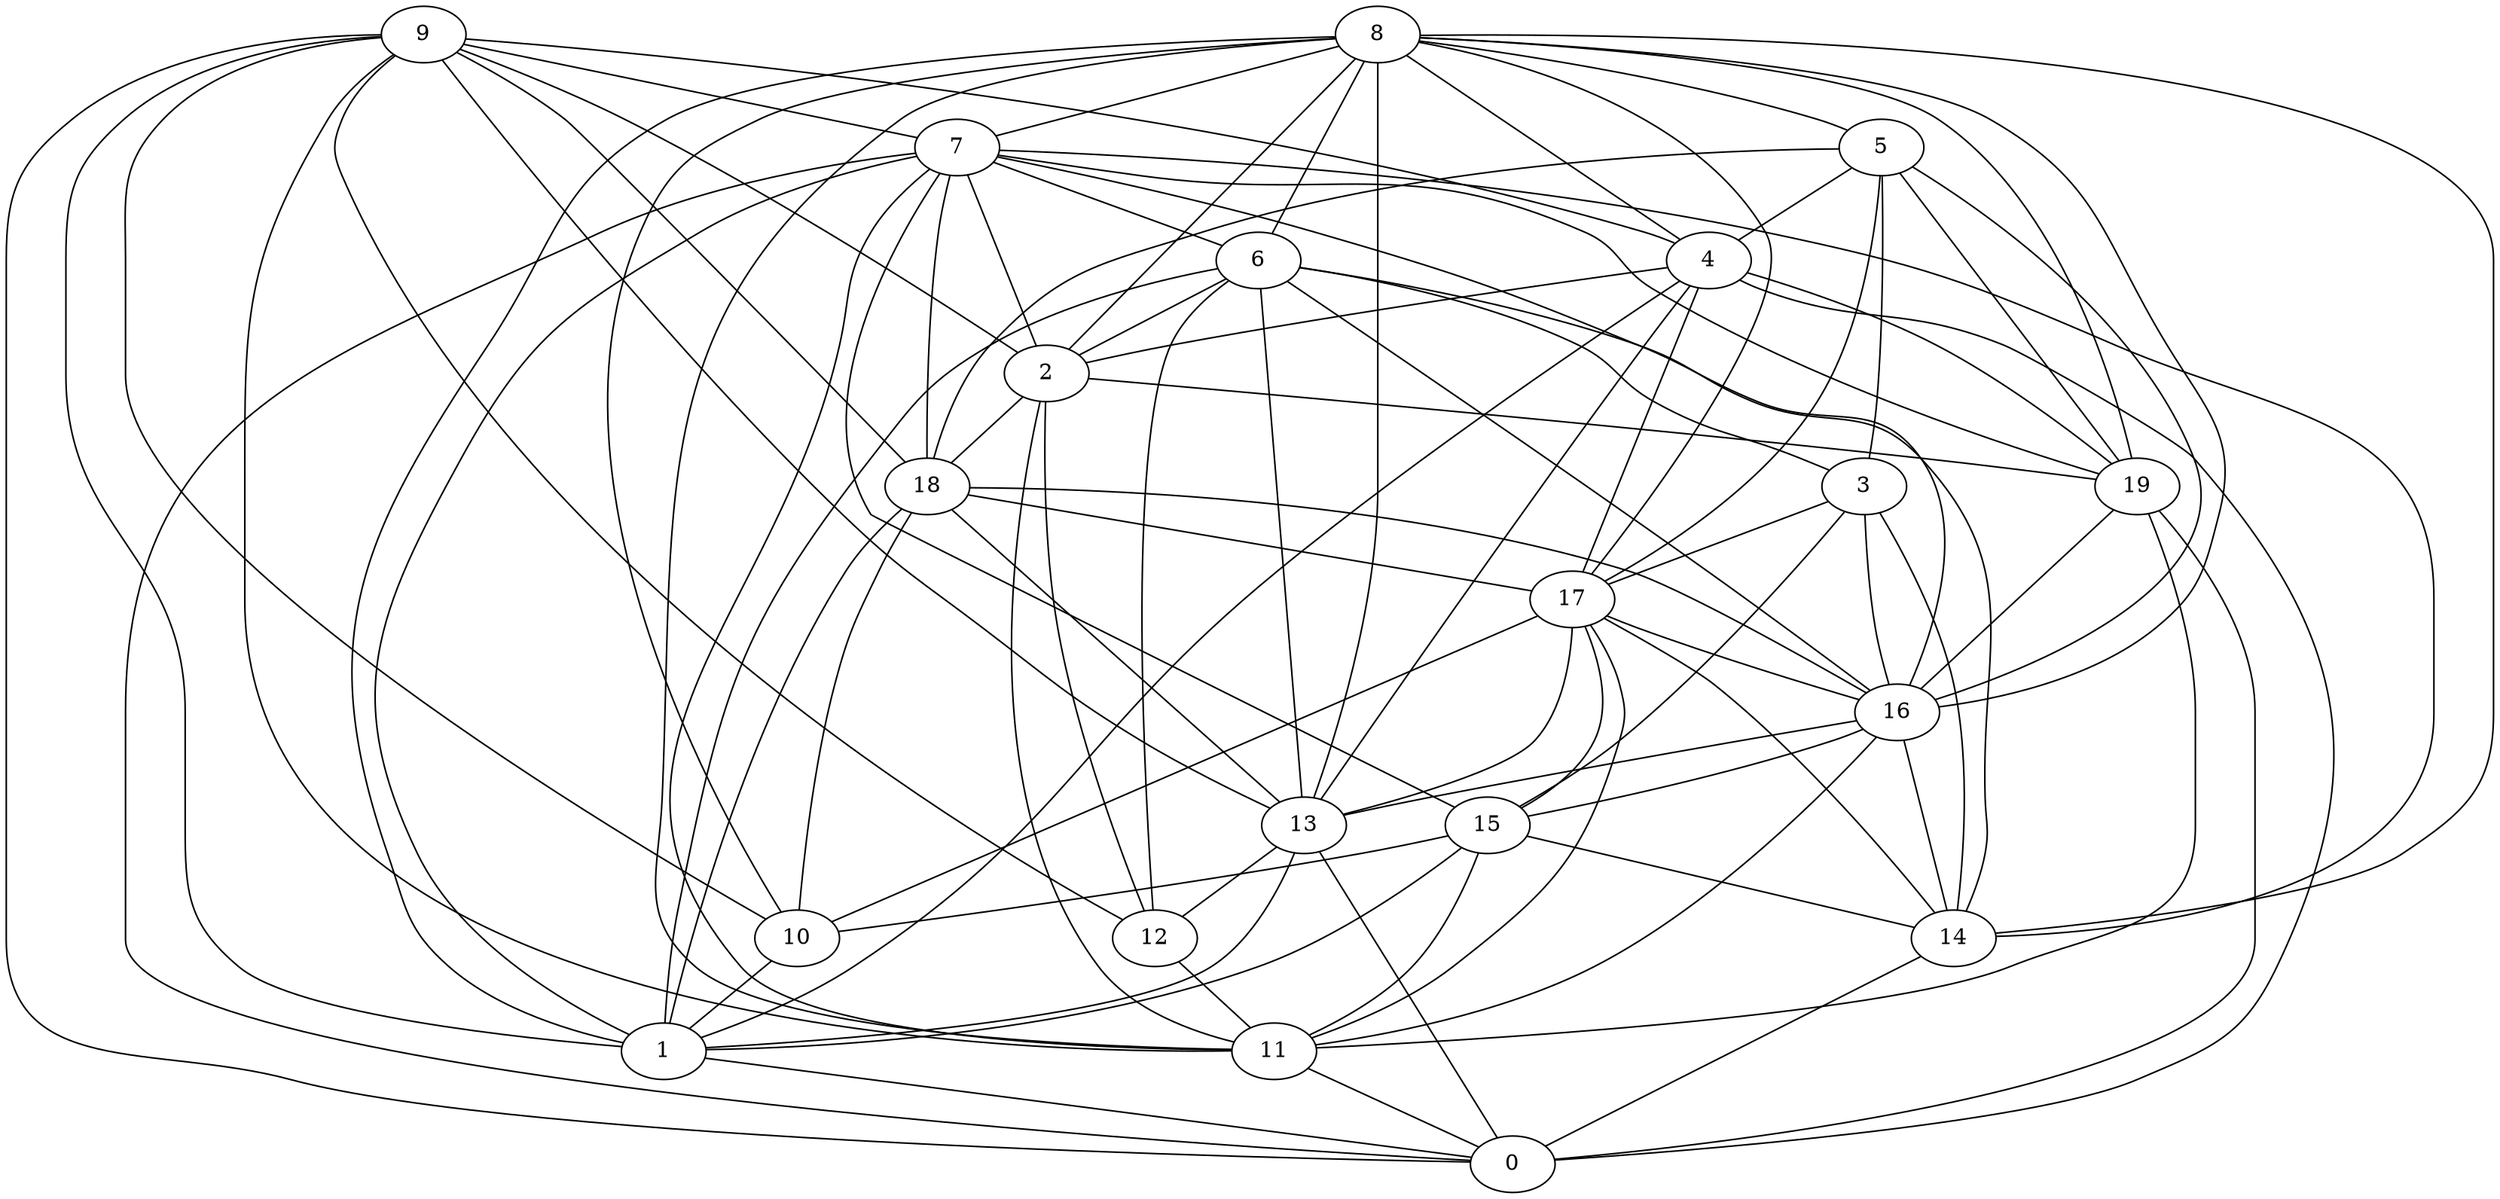 digraph GG_graph {

subgraph G_graph {
edge [color = black]
"4" -> "1" [dir = none]
"5" -> "4" [dir = none]
"5" -> "3" [dir = none]
"5" -> "18" [dir = none]
"5" -> "19" [dir = none]
"5" -> "16" [dir = none]
"16" -> "15" [dir = none]
"16" -> "13" [dir = none]
"3" -> "14" [dir = none]
"3" -> "16" [dir = none]
"3" -> "17" [dir = none]
"10" -> "1" [dir = none]
"13" -> "1" [dir = none]
"15" -> "11" [dir = none]
"15" -> "10" [dir = none]
"15" -> "1" [dir = none]
"15" -> "14" [dir = none]
"18" -> "16" [dir = none]
"18" -> "13" [dir = none]
"18" -> "1" [dir = none]
"18" -> "10" [dir = none]
"2" -> "18" [dir = none]
"2" -> "12" [dir = none]
"2" -> "19" [dir = none]
"6" -> "14" [dir = none]
"6" -> "2" [dir = none]
"6" -> "3" [dir = none]
"6" -> "1" [dir = none]
"6" -> "16" [dir = none]
"6" -> "12" [dir = none]
"19" -> "0" [dir = none]
"1" -> "0" [dir = none]
"9" -> "0" [dir = none]
"9" -> "12" [dir = none]
"9" -> "11" [dir = none]
"9" -> "4" [dir = none]
"9" -> "18" [dir = none]
"9" -> "1" [dir = none]
"9" -> "2" [dir = none]
"8" -> "11" [dir = none]
"8" -> "4" [dir = none]
"8" -> "5" [dir = none]
"8" -> "17" [dir = none]
"8" -> "2" [dir = none]
"8" -> "19" [dir = none]
"8" -> "14" [dir = none]
"8" -> "7" [dir = none]
"8" -> "13" [dir = none]
"17" -> "10" [dir = none]
"17" -> "16" [dir = none]
"17" -> "11" [dir = none]
"7" -> "19" [dir = none]
"7" -> "1" [dir = none]
"7" -> "18" [dir = none]
"7" -> "15" [dir = none]
"7" -> "14" [dir = none]
"7" -> "6" [dir = none]
"19" -> "11" [dir = none]
"9" -> "10" [dir = none]
"7" -> "0" [dir = none]
"14" -> "0" [dir = none]
"19" -> "16" [dir = none]
"13" -> "12" [dir = none]
"9" -> "13" [dir = none]
"6" -> "13" [dir = none]
"4" -> "17" [dir = none]
"4" -> "13" [dir = none]
"8" -> "16" [dir = none]
"7" -> "16" [dir = none]
"8" -> "1" [dir = none]
"9" -> "7" [dir = none]
"2" -> "11" [dir = none]
"4" -> "19" [dir = none]
"5" -> "17" [dir = none]
"12" -> "11" [dir = none]
"16" -> "14" [dir = none]
"16" -> "11" [dir = none]
"4" -> "0" [dir = none]
"18" -> "17" [dir = none]
"11" -> "0" [dir = none]
"8" -> "10" [dir = none]
"17" -> "14" [dir = none]
"4" -> "2" [dir = none]
"7" -> "2" [dir = none]
"13" -> "0" [dir = none]
"7" -> "11" [dir = none]
"8" -> "6" [dir = none]
"17" -> "15" [dir = none]
"3" -> "15" [dir = none]
"17" -> "13" [dir = none]
}

}
